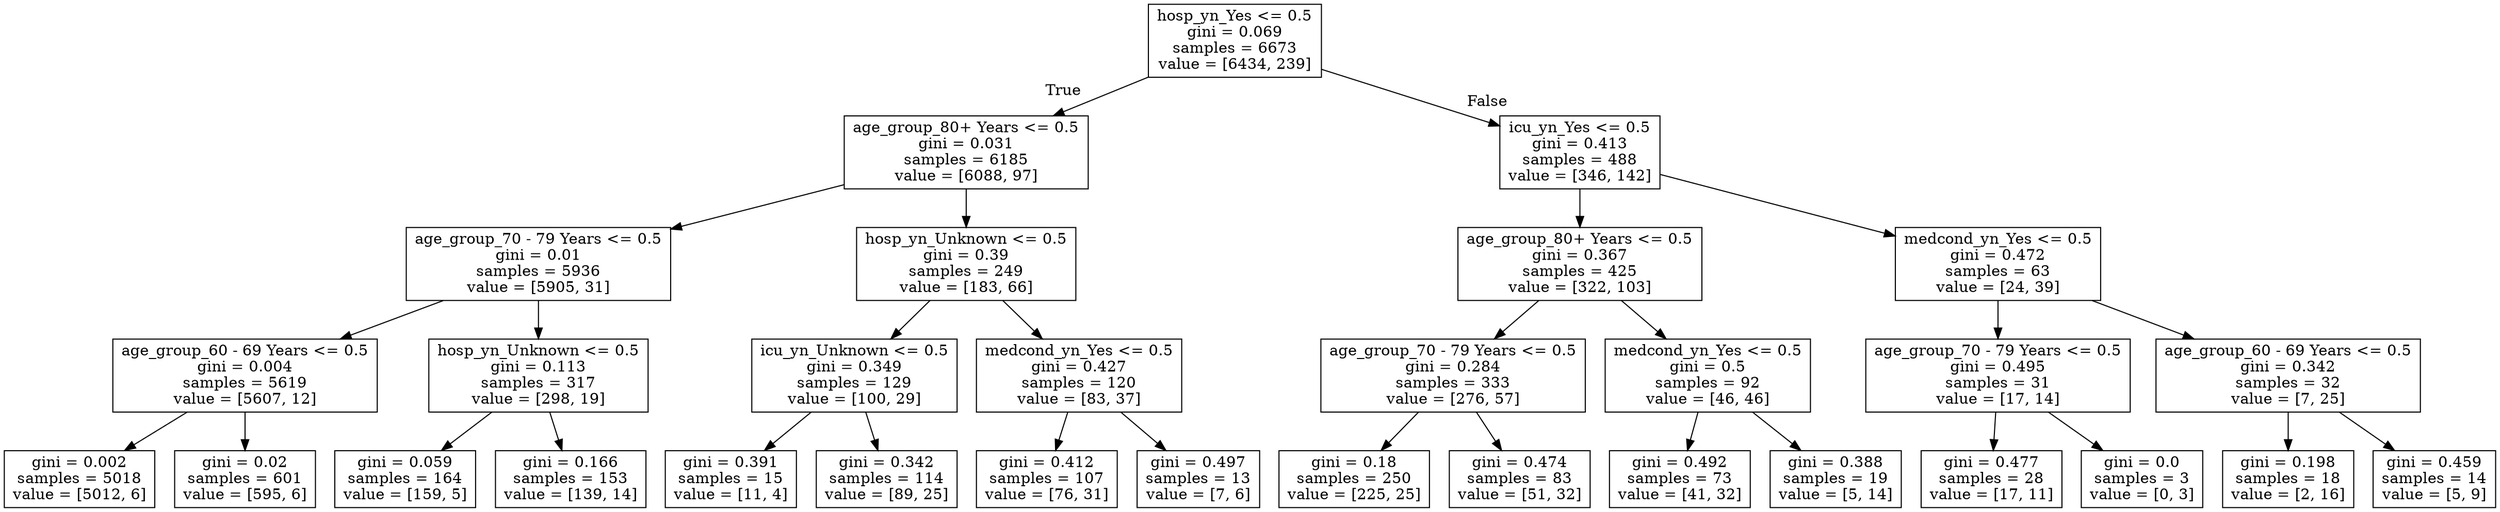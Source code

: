 digraph Tree {
node [shape=box] ;
0 [label="hosp_yn_Yes <= 0.5\ngini = 0.069\nsamples = 6673\nvalue = [6434, 239]"] ;
1 [label="age_group_80+ Years <= 0.5\ngini = 0.031\nsamples = 6185\nvalue = [6088, 97]"] ;
0 -> 1 [labeldistance=2.5, labelangle=45, headlabel="True"] ;
2 [label="age_group_70 - 79 Years <= 0.5\ngini = 0.01\nsamples = 5936\nvalue = [5905, 31]"] ;
1 -> 2 ;
3 [label="age_group_60 - 69 Years <= 0.5\ngini = 0.004\nsamples = 5619\nvalue = [5607, 12]"] ;
2 -> 3 ;
4 [label="gini = 0.002\nsamples = 5018\nvalue = [5012, 6]"] ;
3 -> 4 ;
5 [label="gini = 0.02\nsamples = 601\nvalue = [595, 6]"] ;
3 -> 5 ;
6 [label="hosp_yn_Unknown <= 0.5\ngini = 0.113\nsamples = 317\nvalue = [298, 19]"] ;
2 -> 6 ;
7 [label="gini = 0.059\nsamples = 164\nvalue = [159, 5]"] ;
6 -> 7 ;
8 [label="gini = 0.166\nsamples = 153\nvalue = [139, 14]"] ;
6 -> 8 ;
9 [label="hosp_yn_Unknown <= 0.5\ngini = 0.39\nsamples = 249\nvalue = [183, 66]"] ;
1 -> 9 ;
10 [label="icu_yn_Unknown <= 0.5\ngini = 0.349\nsamples = 129\nvalue = [100, 29]"] ;
9 -> 10 ;
11 [label="gini = 0.391\nsamples = 15\nvalue = [11, 4]"] ;
10 -> 11 ;
12 [label="gini = 0.342\nsamples = 114\nvalue = [89, 25]"] ;
10 -> 12 ;
13 [label="medcond_yn_Yes <= 0.5\ngini = 0.427\nsamples = 120\nvalue = [83, 37]"] ;
9 -> 13 ;
14 [label="gini = 0.412\nsamples = 107\nvalue = [76, 31]"] ;
13 -> 14 ;
15 [label="gini = 0.497\nsamples = 13\nvalue = [7, 6]"] ;
13 -> 15 ;
16 [label="icu_yn_Yes <= 0.5\ngini = 0.413\nsamples = 488\nvalue = [346, 142]"] ;
0 -> 16 [labeldistance=2.5, labelangle=-45, headlabel="False"] ;
17 [label="age_group_80+ Years <= 0.5\ngini = 0.367\nsamples = 425\nvalue = [322, 103]"] ;
16 -> 17 ;
18 [label="age_group_70 - 79 Years <= 0.5\ngini = 0.284\nsamples = 333\nvalue = [276, 57]"] ;
17 -> 18 ;
19 [label="gini = 0.18\nsamples = 250\nvalue = [225, 25]"] ;
18 -> 19 ;
20 [label="gini = 0.474\nsamples = 83\nvalue = [51, 32]"] ;
18 -> 20 ;
21 [label="medcond_yn_Yes <= 0.5\ngini = 0.5\nsamples = 92\nvalue = [46, 46]"] ;
17 -> 21 ;
22 [label="gini = 0.492\nsamples = 73\nvalue = [41, 32]"] ;
21 -> 22 ;
23 [label="gini = 0.388\nsamples = 19\nvalue = [5, 14]"] ;
21 -> 23 ;
24 [label="medcond_yn_Yes <= 0.5\ngini = 0.472\nsamples = 63\nvalue = [24, 39]"] ;
16 -> 24 ;
25 [label="age_group_70 - 79 Years <= 0.5\ngini = 0.495\nsamples = 31\nvalue = [17, 14]"] ;
24 -> 25 ;
26 [label="gini = 0.477\nsamples = 28\nvalue = [17, 11]"] ;
25 -> 26 ;
27 [label="gini = 0.0\nsamples = 3\nvalue = [0, 3]"] ;
25 -> 27 ;
28 [label="age_group_60 - 69 Years <= 0.5\ngini = 0.342\nsamples = 32\nvalue = [7, 25]"] ;
24 -> 28 ;
29 [label="gini = 0.198\nsamples = 18\nvalue = [2, 16]"] ;
28 -> 29 ;
30 [label="gini = 0.459\nsamples = 14\nvalue = [5, 9]"] ;
28 -> 30 ;
}